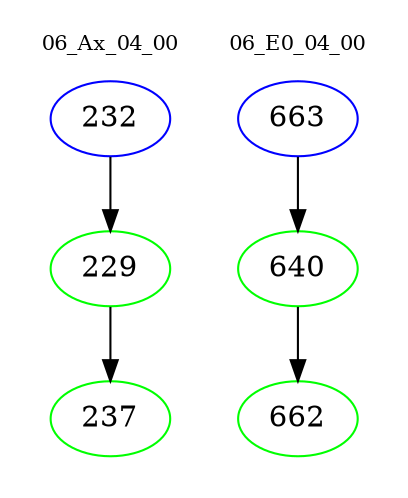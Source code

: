 digraph{
subgraph cluster_0 {
color = white
label = "06_Ax_04_00";
fontsize=10;
T0_232 [label="232", color="blue"]
T0_232 -> T0_229 [color="black"]
T0_229 [label="229", color="green"]
T0_229 -> T0_237 [color="black"]
T0_237 [label="237", color="green"]
}
subgraph cluster_1 {
color = white
label = "06_E0_04_00";
fontsize=10;
T1_663 [label="663", color="blue"]
T1_663 -> T1_640 [color="black"]
T1_640 [label="640", color="green"]
T1_640 -> T1_662 [color="black"]
T1_662 [label="662", color="green"]
}
}
